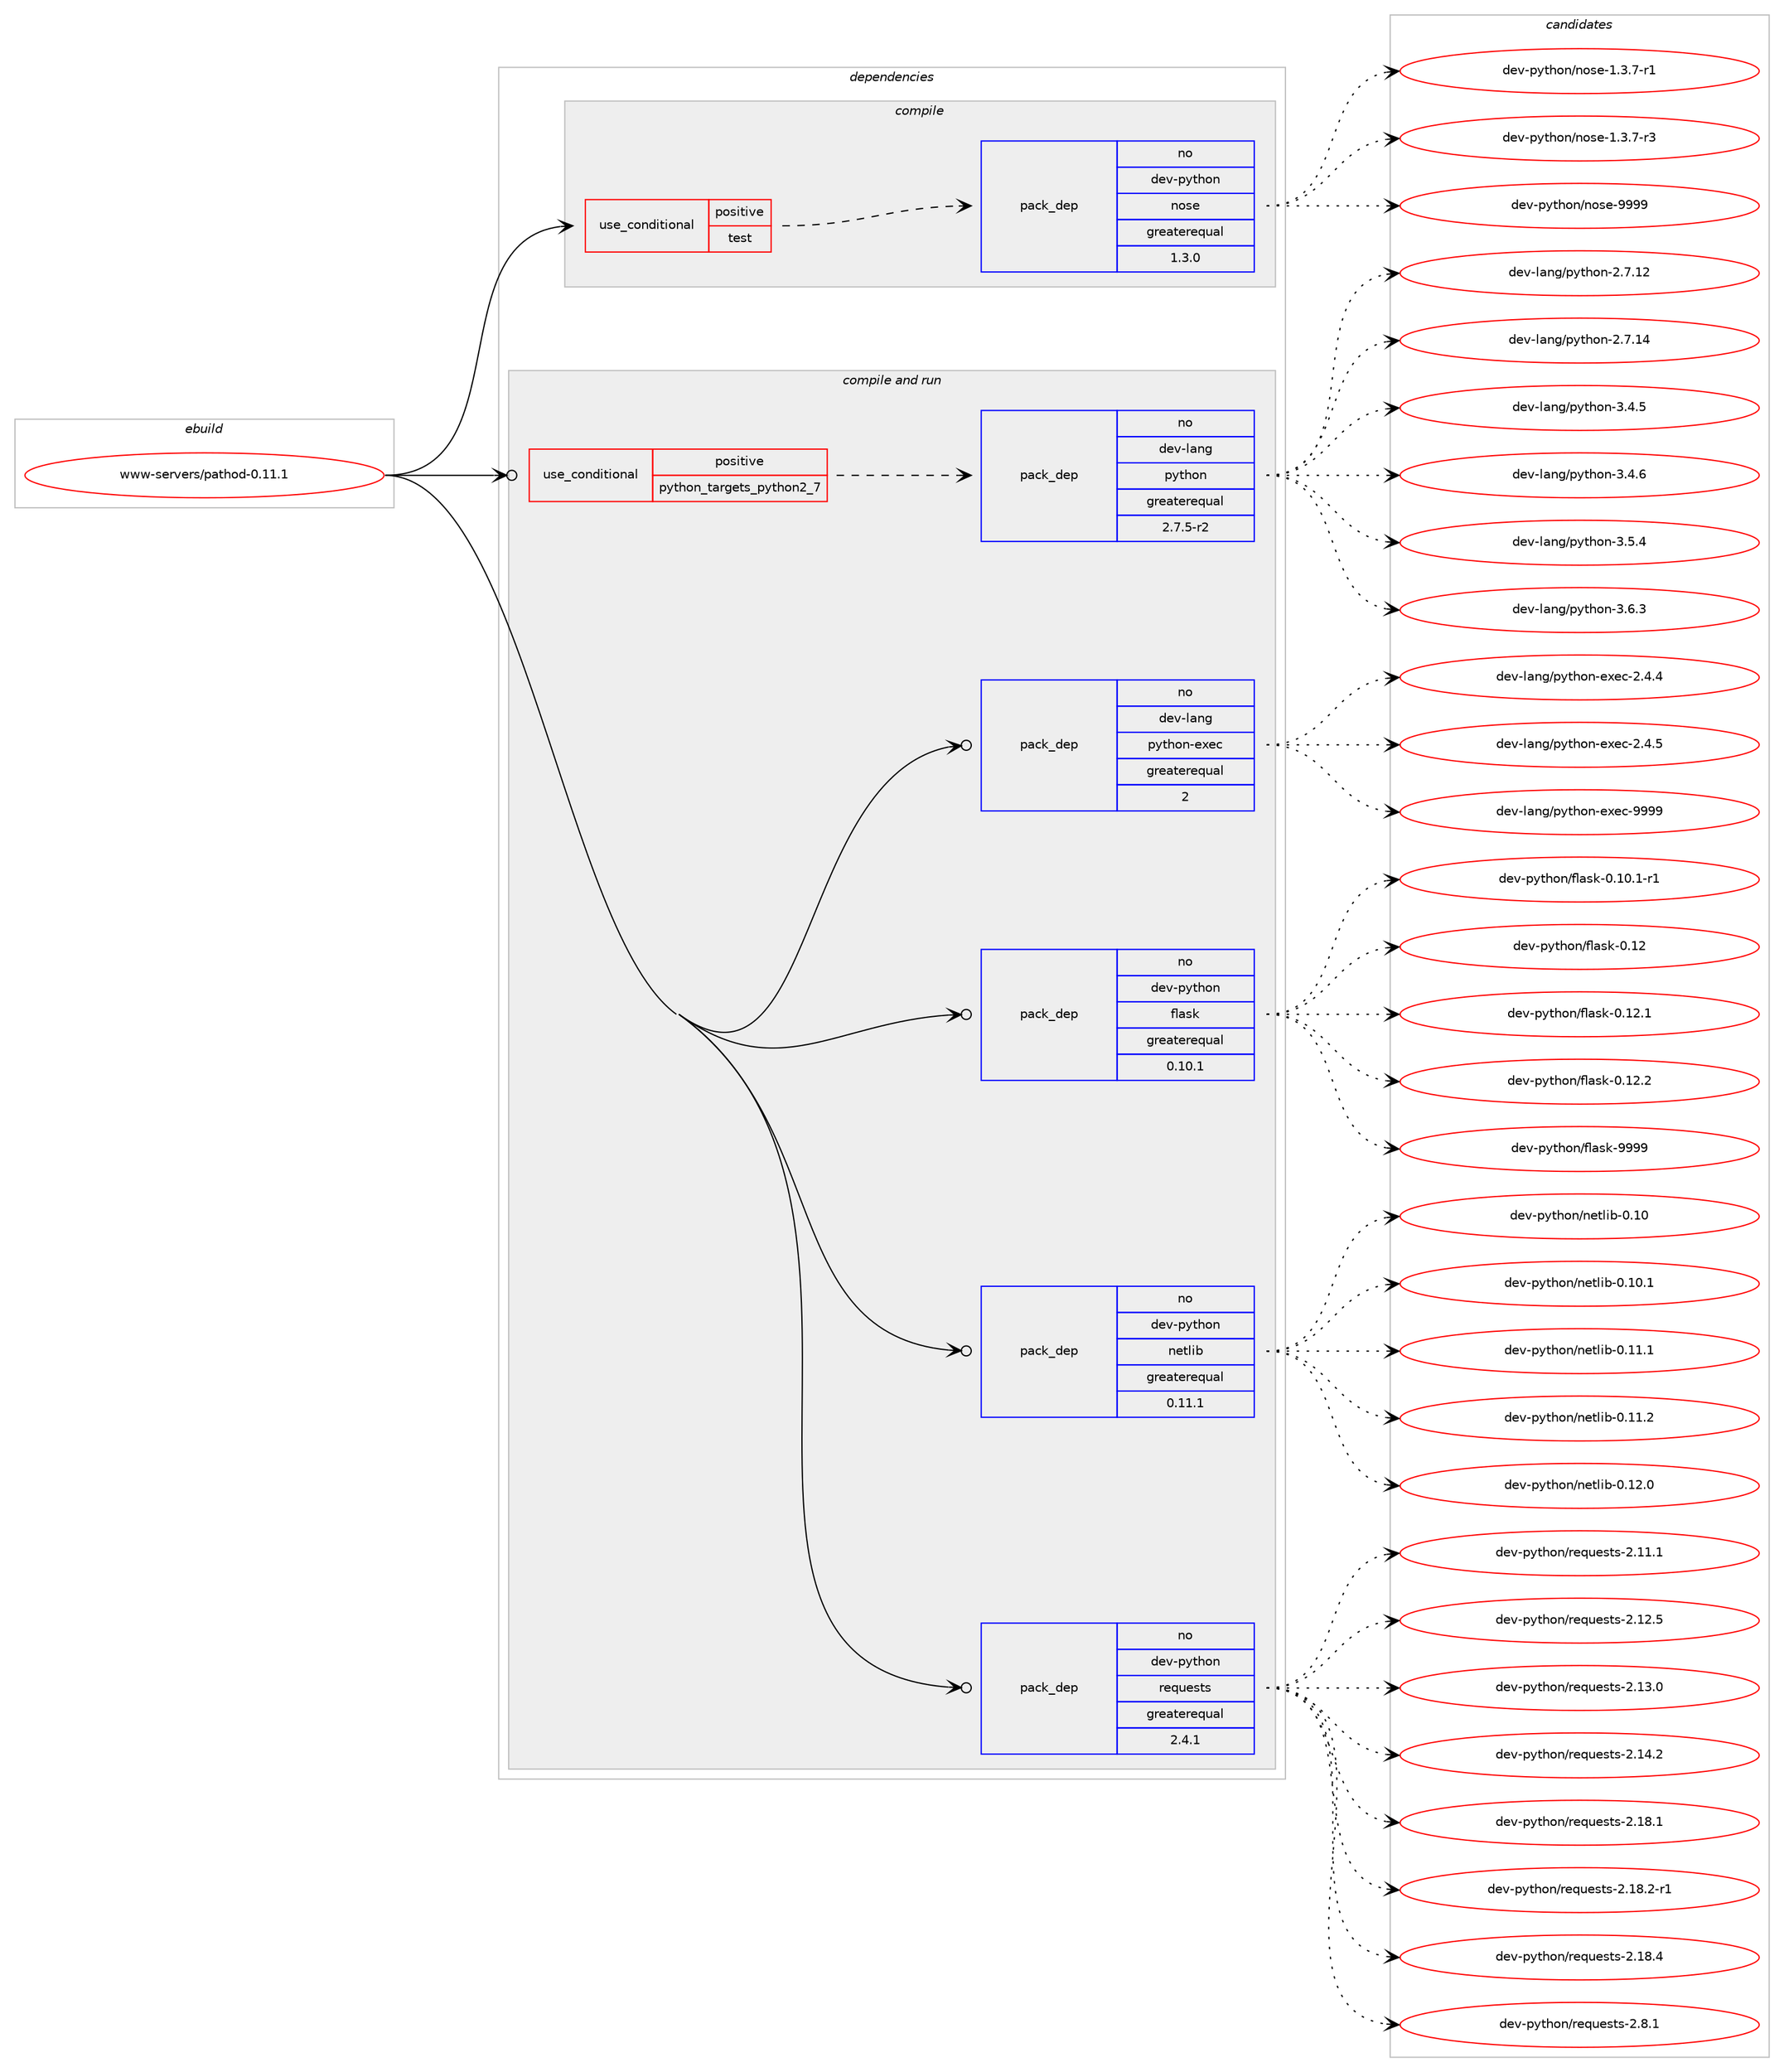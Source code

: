 digraph prolog {

# *************
# Graph options
# *************

newrank=true;
concentrate=true;
compound=true;
graph [rankdir=LR,fontname=Helvetica,fontsize=10,ranksep=1.5];#, ranksep=2.5, nodesep=0.2];
edge  [arrowhead=vee];
node  [fontname=Helvetica,fontsize=10];

# **********
# The ebuild
# **********

subgraph cluster_leftcol {
color=gray;
rank=same;
label=<<i>ebuild</i>>;
id [label="www-servers/pathod-0.11.1", color=red, width=4, href="../www-servers/pathod-0.11.1.svg"];
}

# ****************
# The dependencies
# ****************

subgraph cluster_midcol {
color=gray;
label=<<i>dependencies</i>>;
subgraph cluster_compile {
fillcolor="#eeeeee";
style=filled;
label=<<i>compile</i>>;
subgraph cond121034 {
dependency507796 [label=<<TABLE BORDER="0" CELLBORDER="1" CELLSPACING="0" CELLPADDING="4"><TR><TD ROWSPAN="3" CELLPADDING="10">use_conditional</TD></TR><TR><TD>positive</TD></TR><TR><TD>test</TD></TR></TABLE>>, shape=none, color=red];
subgraph pack377447 {
dependency507797 [label=<<TABLE BORDER="0" CELLBORDER="1" CELLSPACING="0" CELLPADDING="4" WIDTH="220"><TR><TD ROWSPAN="6" CELLPADDING="30">pack_dep</TD></TR><TR><TD WIDTH="110">no</TD></TR><TR><TD>dev-python</TD></TR><TR><TD>nose</TD></TR><TR><TD>greaterequal</TD></TR><TR><TD>1.3.0</TD></TR></TABLE>>, shape=none, color=blue];
}
dependency507796:e -> dependency507797:w [weight=20,style="dashed",arrowhead="vee"];
}
id:e -> dependency507796:w [weight=20,style="solid",arrowhead="vee"];
}
subgraph cluster_compileandrun {
fillcolor="#eeeeee";
style=filled;
label=<<i>compile and run</i>>;
subgraph cond121035 {
dependency507798 [label=<<TABLE BORDER="0" CELLBORDER="1" CELLSPACING="0" CELLPADDING="4"><TR><TD ROWSPAN="3" CELLPADDING="10">use_conditional</TD></TR><TR><TD>positive</TD></TR><TR><TD>python_targets_python2_7</TD></TR></TABLE>>, shape=none, color=red];
subgraph pack377448 {
dependency507799 [label=<<TABLE BORDER="0" CELLBORDER="1" CELLSPACING="0" CELLPADDING="4" WIDTH="220"><TR><TD ROWSPAN="6" CELLPADDING="30">pack_dep</TD></TR><TR><TD WIDTH="110">no</TD></TR><TR><TD>dev-lang</TD></TR><TR><TD>python</TD></TR><TR><TD>greaterequal</TD></TR><TR><TD>2.7.5-r2</TD></TR></TABLE>>, shape=none, color=blue];
}
dependency507798:e -> dependency507799:w [weight=20,style="dashed",arrowhead="vee"];
}
id:e -> dependency507798:w [weight=20,style="solid",arrowhead="odotvee"];
subgraph pack377449 {
dependency507800 [label=<<TABLE BORDER="0" CELLBORDER="1" CELLSPACING="0" CELLPADDING="4" WIDTH="220"><TR><TD ROWSPAN="6" CELLPADDING="30">pack_dep</TD></TR><TR><TD WIDTH="110">no</TD></TR><TR><TD>dev-lang</TD></TR><TR><TD>python-exec</TD></TR><TR><TD>greaterequal</TD></TR><TR><TD>2</TD></TR></TABLE>>, shape=none, color=blue];
}
id:e -> dependency507800:w [weight=20,style="solid",arrowhead="odotvee"];
subgraph pack377450 {
dependency507801 [label=<<TABLE BORDER="0" CELLBORDER="1" CELLSPACING="0" CELLPADDING="4" WIDTH="220"><TR><TD ROWSPAN="6" CELLPADDING="30">pack_dep</TD></TR><TR><TD WIDTH="110">no</TD></TR><TR><TD>dev-python</TD></TR><TR><TD>flask</TD></TR><TR><TD>greaterequal</TD></TR><TR><TD>0.10.1</TD></TR></TABLE>>, shape=none, color=blue];
}
id:e -> dependency507801:w [weight=20,style="solid",arrowhead="odotvee"];
subgraph pack377451 {
dependency507802 [label=<<TABLE BORDER="0" CELLBORDER="1" CELLSPACING="0" CELLPADDING="4" WIDTH="220"><TR><TD ROWSPAN="6" CELLPADDING="30">pack_dep</TD></TR><TR><TD WIDTH="110">no</TD></TR><TR><TD>dev-python</TD></TR><TR><TD>netlib</TD></TR><TR><TD>greaterequal</TD></TR><TR><TD>0.11.1</TD></TR></TABLE>>, shape=none, color=blue];
}
id:e -> dependency507802:w [weight=20,style="solid",arrowhead="odotvee"];
subgraph pack377452 {
dependency507803 [label=<<TABLE BORDER="0" CELLBORDER="1" CELLSPACING="0" CELLPADDING="4" WIDTH="220"><TR><TD ROWSPAN="6" CELLPADDING="30">pack_dep</TD></TR><TR><TD WIDTH="110">no</TD></TR><TR><TD>dev-python</TD></TR><TR><TD>requests</TD></TR><TR><TD>greaterequal</TD></TR><TR><TD>2.4.1</TD></TR></TABLE>>, shape=none, color=blue];
}
id:e -> dependency507803:w [weight=20,style="solid",arrowhead="odotvee"];
}
subgraph cluster_run {
fillcolor="#eeeeee";
style=filled;
label=<<i>run</i>>;
}
}

# **************
# The candidates
# **************

subgraph cluster_choices {
rank=same;
color=gray;
label=<<i>candidates</i>>;

subgraph choice377447 {
color=black;
nodesep=1;
choice10010111845112121116104111110471101111151014549465146554511449 [label="dev-python/nose-1.3.7-r1", color=red, width=4,href="../dev-python/nose-1.3.7-r1.svg"];
choice10010111845112121116104111110471101111151014549465146554511451 [label="dev-python/nose-1.3.7-r3", color=red, width=4,href="../dev-python/nose-1.3.7-r3.svg"];
choice10010111845112121116104111110471101111151014557575757 [label="dev-python/nose-9999", color=red, width=4,href="../dev-python/nose-9999.svg"];
dependency507797:e -> choice10010111845112121116104111110471101111151014549465146554511449:w [style=dotted,weight="100"];
dependency507797:e -> choice10010111845112121116104111110471101111151014549465146554511451:w [style=dotted,weight="100"];
dependency507797:e -> choice10010111845112121116104111110471101111151014557575757:w [style=dotted,weight="100"];
}
subgraph choice377448 {
color=black;
nodesep=1;
choice10010111845108971101034711212111610411111045504655464950 [label="dev-lang/python-2.7.12", color=red, width=4,href="../dev-lang/python-2.7.12.svg"];
choice10010111845108971101034711212111610411111045504655464952 [label="dev-lang/python-2.7.14", color=red, width=4,href="../dev-lang/python-2.7.14.svg"];
choice100101118451089711010347112121116104111110455146524653 [label="dev-lang/python-3.4.5", color=red, width=4,href="../dev-lang/python-3.4.5.svg"];
choice100101118451089711010347112121116104111110455146524654 [label="dev-lang/python-3.4.6", color=red, width=4,href="../dev-lang/python-3.4.6.svg"];
choice100101118451089711010347112121116104111110455146534652 [label="dev-lang/python-3.5.4", color=red, width=4,href="../dev-lang/python-3.5.4.svg"];
choice100101118451089711010347112121116104111110455146544651 [label="dev-lang/python-3.6.3", color=red, width=4,href="../dev-lang/python-3.6.3.svg"];
dependency507799:e -> choice10010111845108971101034711212111610411111045504655464950:w [style=dotted,weight="100"];
dependency507799:e -> choice10010111845108971101034711212111610411111045504655464952:w [style=dotted,weight="100"];
dependency507799:e -> choice100101118451089711010347112121116104111110455146524653:w [style=dotted,weight="100"];
dependency507799:e -> choice100101118451089711010347112121116104111110455146524654:w [style=dotted,weight="100"];
dependency507799:e -> choice100101118451089711010347112121116104111110455146534652:w [style=dotted,weight="100"];
dependency507799:e -> choice100101118451089711010347112121116104111110455146544651:w [style=dotted,weight="100"];
}
subgraph choice377449 {
color=black;
nodesep=1;
choice1001011184510897110103471121211161041111104510112010199455046524652 [label="dev-lang/python-exec-2.4.4", color=red, width=4,href="../dev-lang/python-exec-2.4.4.svg"];
choice1001011184510897110103471121211161041111104510112010199455046524653 [label="dev-lang/python-exec-2.4.5", color=red, width=4,href="../dev-lang/python-exec-2.4.5.svg"];
choice10010111845108971101034711212111610411111045101120101994557575757 [label="dev-lang/python-exec-9999", color=red, width=4,href="../dev-lang/python-exec-9999.svg"];
dependency507800:e -> choice1001011184510897110103471121211161041111104510112010199455046524652:w [style=dotted,weight="100"];
dependency507800:e -> choice1001011184510897110103471121211161041111104510112010199455046524653:w [style=dotted,weight="100"];
dependency507800:e -> choice10010111845108971101034711212111610411111045101120101994557575757:w [style=dotted,weight="100"];
}
subgraph choice377450 {
color=black;
nodesep=1;
choice100101118451121211161041111104710210897115107454846494846494511449 [label="dev-python/flask-0.10.1-r1", color=red, width=4,href="../dev-python/flask-0.10.1-r1.svg"];
choice1001011184511212111610411111047102108971151074548464950 [label="dev-python/flask-0.12", color=red, width=4,href="../dev-python/flask-0.12.svg"];
choice10010111845112121116104111110471021089711510745484649504649 [label="dev-python/flask-0.12.1", color=red, width=4,href="../dev-python/flask-0.12.1.svg"];
choice10010111845112121116104111110471021089711510745484649504650 [label="dev-python/flask-0.12.2", color=red, width=4,href="../dev-python/flask-0.12.2.svg"];
choice1001011184511212111610411111047102108971151074557575757 [label="dev-python/flask-9999", color=red, width=4,href="../dev-python/flask-9999.svg"];
dependency507801:e -> choice100101118451121211161041111104710210897115107454846494846494511449:w [style=dotted,weight="100"];
dependency507801:e -> choice1001011184511212111610411111047102108971151074548464950:w [style=dotted,weight="100"];
dependency507801:e -> choice10010111845112121116104111110471021089711510745484649504649:w [style=dotted,weight="100"];
dependency507801:e -> choice10010111845112121116104111110471021089711510745484649504650:w [style=dotted,weight="100"];
dependency507801:e -> choice1001011184511212111610411111047102108971151074557575757:w [style=dotted,weight="100"];
}
subgraph choice377451 {
color=black;
nodesep=1;
choice1001011184511212111610411111047110101116108105984548464948 [label="dev-python/netlib-0.10", color=red, width=4,href="../dev-python/netlib-0.10.svg"];
choice10010111845112121116104111110471101011161081059845484649484649 [label="dev-python/netlib-0.10.1", color=red, width=4,href="../dev-python/netlib-0.10.1.svg"];
choice10010111845112121116104111110471101011161081059845484649494649 [label="dev-python/netlib-0.11.1", color=red, width=4,href="../dev-python/netlib-0.11.1.svg"];
choice10010111845112121116104111110471101011161081059845484649494650 [label="dev-python/netlib-0.11.2", color=red, width=4,href="../dev-python/netlib-0.11.2.svg"];
choice10010111845112121116104111110471101011161081059845484649504648 [label="dev-python/netlib-0.12.0", color=red, width=4,href="../dev-python/netlib-0.12.0.svg"];
dependency507802:e -> choice1001011184511212111610411111047110101116108105984548464948:w [style=dotted,weight="100"];
dependency507802:e -> choice10010111845112121116104111110471101011161081059845484649484649:w [style=dotted,weight="100"];
dependency507802:e -> choice10010111845112121116104111110471101011161081059845484649494649:w [style=dotted,weight="100"];
dependency507802:e -> choice10010111845112121116104111110471101011161081059845484649494650:w [style=dotted,weight="100"];
dependency507802:e -> choice10010111845112121116104111110471101011161081059845484649504648:w [style=dotted,weight="100"];
}
subgraph choice377452 {
color=black;
nodesep=1;
choice100101118451121211161041111104711410111311710111511611545504649494649 [label="dev-python/requests-2.11.1", color=red, width=4,href="../dev-python/requests-2.11.1.svg"];
choice100101118451121211161041111104711410111311710111511611545504649504653 [label="dev-python/requests-2.12.5", color=red, width=4,href="../dev-python/requests-2.12.5.svg"];
choice100101118451121211161041111104711410111311710111511611545504649514648 [label="dev-python/requests-2.13.0", color=red, width=4,href="../dev-python/requests-2.13.0.svg"];
choice100101118451121211161041111104711410111311710111511611545504649524650 [label="dev-python/requests-2.14.2", color=red, width=4,href="../dev-python/requests-2.14.2.svg"];
choice100101118451121211161041111104711410111311710111511611545504649564649 [label="dev-python/requests-2.18.1", color=red, width=4,href="../dev-python/requests-2.18.1.svg"];
choice1001011184511212111610411111047114101113117101115116115455046495646504511449 [label="dev-python/requests-2.18.2-r1", color=red, width=4,href="../dev-python/requests-2.18.2-r1.svg"];
choice100101118451121211161041111104711410111311710111511611545504649564652 [label="dev-python/requests-2.18.4", color=red, width=4,href="../dev-python/requests-2.18.4.svg"];
choice1001011184511212111610411111047114101113117101115116115455046564649 [label="dev-python/requests-2.8.1", color=red, width=4,href="../dev-python/requests-2.8.1.svg"];
dependency507803:e -> choice100101118451121211161041111104711410111311710111511611545504649494649:w [style=dotted,weight="100"];
dependency507803:e -> choice100101118451121211161041111104711410111311710111511611545504649504653:w [style=dotted,weight="100"];
dependency507803:e -> choice100101118451121211161041111104711410111311710111511611545504649514648:w [style=dotted,weight="100"];
dependency507803:e -> choice100101118451121211161041111104711410111311710111511611545504649524650:w [style=dotted,weight="100"];
dependency507803:e -> choice100101118451121211161041111104711410111311710111511611545504649564649:w [style=dotted,weight="100"];
dependency507803:e -> choice1001011184511212111610411111047114101113117101115116115455046495646504511449:w [style=dotted,weight="100"];
dependency507803:e -> choice100101118451121211161041111104711410111311710111511611545504649564652:w [style=dotted,weight="100"];
dependency507803:e -> choice1001011184511212111610411111047114101113117101115116115455046564649:w [style=dotted,weight="100"];
}
}

}
